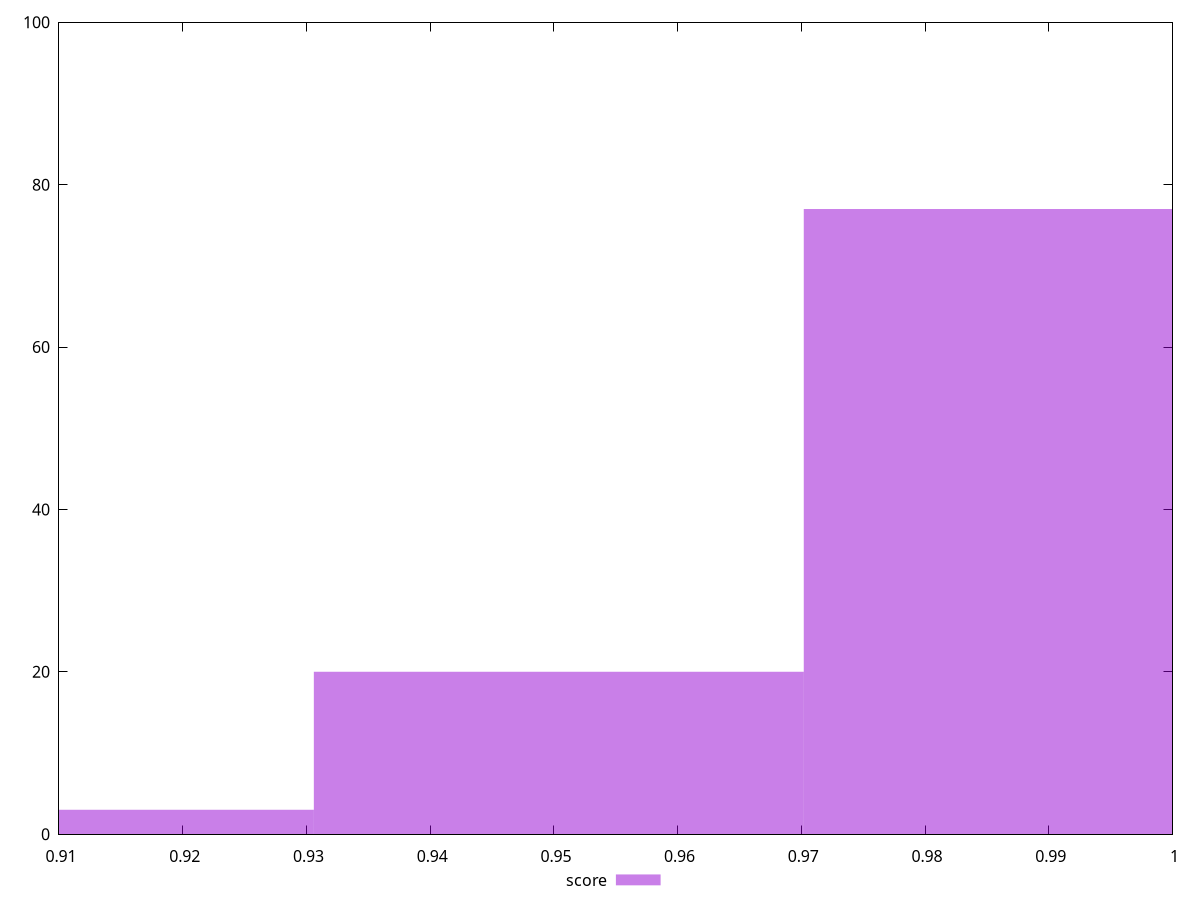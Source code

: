 reset

$score <<EOF
0.9899972192929395 77
0.9503973305212219 20
0.9107974417495043 3
EOF

set key outside below
set boxwidth 0.03959988877171758
set xrange [0.91:1]
set yrange [0:100]
set trange [0:100]
set style fill transparent solid 0.5 noborder
set terminal svg size 640, 490 enhanced background rgb 'white'
set output "report_00015_2021-02-09T16-11-33.973Z/bootup-time/samples/pages+cached+noadtech+nomedia/score/histogram.svg"

plot $score title "score" with boxes

reset
